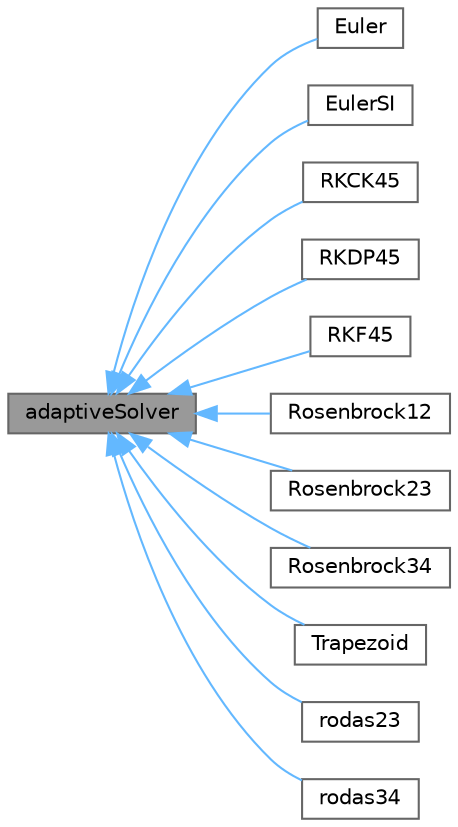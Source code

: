 digraph "adaptiveSolver"
{
 // LATEX_PDF_SIZE
  bgcolor="transparent";
  edge [fontname=Helvetica,fontsize=10,labelfontname=Helvetica,labelfontsize=10];
  node [fontname=Helvetica,fontsize=10,shape=box,height=0.2,width=0.4];
  rankdir="LR";
  Node1 [id="Node000001",label="adaptiveSolver",height=0.2,width=0.4,color="gray40", fillcolor="grey60", style="filled", fontcolor="black",tooltip=" "];
  Node1 -> Node2 [id="edge1_Node000001_Node000002",dir="back",color="steelblue1",style="solid",tooltip=" "];
  Node2 [id="Node000002",label="Euler",height=0.2,width=0.4,color="gray40", fillcolor="white", style="filled",URL="$classFoam_1_1Euler.html",tooltip="Euler-implicit integration scheme."];
  Node1 -> Node3 [id="edge2_Node000001_Node000003",dir="back",color="steelblue1",style="solid",tooltip=" "];
  Node3 [id="Node000003",label="EulerSI",height=0.2,width=0.4,color="gray40", fillcolor="white", style="filled",URL="$classFoam_1_1EulerSI.html",tooltip="Semi-implicit Euler ODE solver of order (0)1."];
  Node1 -> Node4 [id="edge3_Node000001_Node000004",dir="back",color="steelblue1",style="solid",tooltip=" "];
  Node4 [id="Node000004",label="RKCK45",height=0.2,width=0.4,color="gray40", fillcolor="white", style="filled",URL="$classFoam_1_1RKCK45.html",tooltip="4/5th Order Cash-Karp Runge-Kutta ODE solver."];
  Node1 -> Node5 [id="edge4_Node000001_Node000005",dir="back",color="steelblue1",style="solid",tooltip=" "];
  Node5 [id="Node000005",label="RKDP45",height=0.2,width=0.4,color="gray40", fillcolor="white", style="filled",URL="$classFoam_1_1RKDP45.html",tooltip="4/5th Order Dormand-Prince Runge-Kutta ODE solver."];
  Node1 -> Node6 [id="edge5_Node000001_Node000006",dir="back",color="steelblue1",style="solid",tooltip=" "];
  Node6 [id="Node000006",label="RKF45",height=0.2,width=0.4,color="gray40", fillcolor="white", style="filled",URL="$classFoam_1_1RKF45.html",tooltip="4/5th Order Runge-Kutta-Fehlberg ODE solver"];
  Node1 -> Node7 [id="edge6_Node000001_Node000007",dir="back",color="steelblue1",style="solid",tooltip=" "];
  Node7 [id="Node000007",label="Rosenbrock12",height=0.2,width=0.4,color="gray40", fillcolor="white", style="filled",URL="$classFoam_1_1Rosenbrock12.html",tooltip="L-stable embedded Rosenbrock ODE solver of order (1)2."];
  Node1 -> Node8 [id="edge7_Node000001_Node000008",dir="back",color="steelblue1",style="solid",tooltip=" "];
  Node8 [id="Node000008",label="Rosenbrock23",height=0.2,width=0.4,color="gray40", fillcolor="white", style="filled",URL="$classFoam_1_1Rosenbrock23.html",tooltip="L-stable embedded Rosenbrock ODE solver of order (2)3."];
  Node1 -> Node9 [id="edge8_Node000001_Node000009",dir="back",color="steelblue1",style="solid",tooltip=" "];
  Node9 [id="Node000009",label="Rosenbrock34",height=0.2,width=0.4,color="gray40", fillcolor="white", style="filled",URL="$classFoam_1_1Rosenbrock34.html",tooltip="L-stable embedded Rosenbrock ODE solver of order (3)4."];
  Node1 -> Node10 [id="edge9_Node000001_Node000010",dir="back",color="steelblue1",style="solid",tooltip=" "];
  Node10 [id="Node000010",label="Trapezoid",height=0.2,width=0.4,color="gray40", fillcolor="white", style="filled",URL="$classFoam_1_1Trapezoid.html",tooltip="Trapezoidal ODE solver of order (1)2."];
  Node1 -> Node11 [id="edge10_Node000001_Node000011",dir="back",color="steelblue1",style="solid",tooltip=" "];
  Node11 [id="Node000011",label="rodas23",height=0.2,width=0.4,color="gray40", fillcolor="white", style="filled",URL="$classFoam_1_1rodas23.html",tooltip="L-stable, stiffly-accurate embedded Rosenbrock ODE solver of order (2)3."];
  Node1 -> Node12 [id="edge11_Node000001_Node000012",dir="back",color="steelblue1",style="solid",tooltip=" "];
  Node12 [id="Node000012",label="rodas34",height=0.2,width=0.4,color="gray40", fillcolor="white", style="filled",URL="$classFoam_1_1rodas34.html",tooltip="L-stable, stiffly-accurate embedded Rosenbrock ODE solver of order (3)4."];
}
